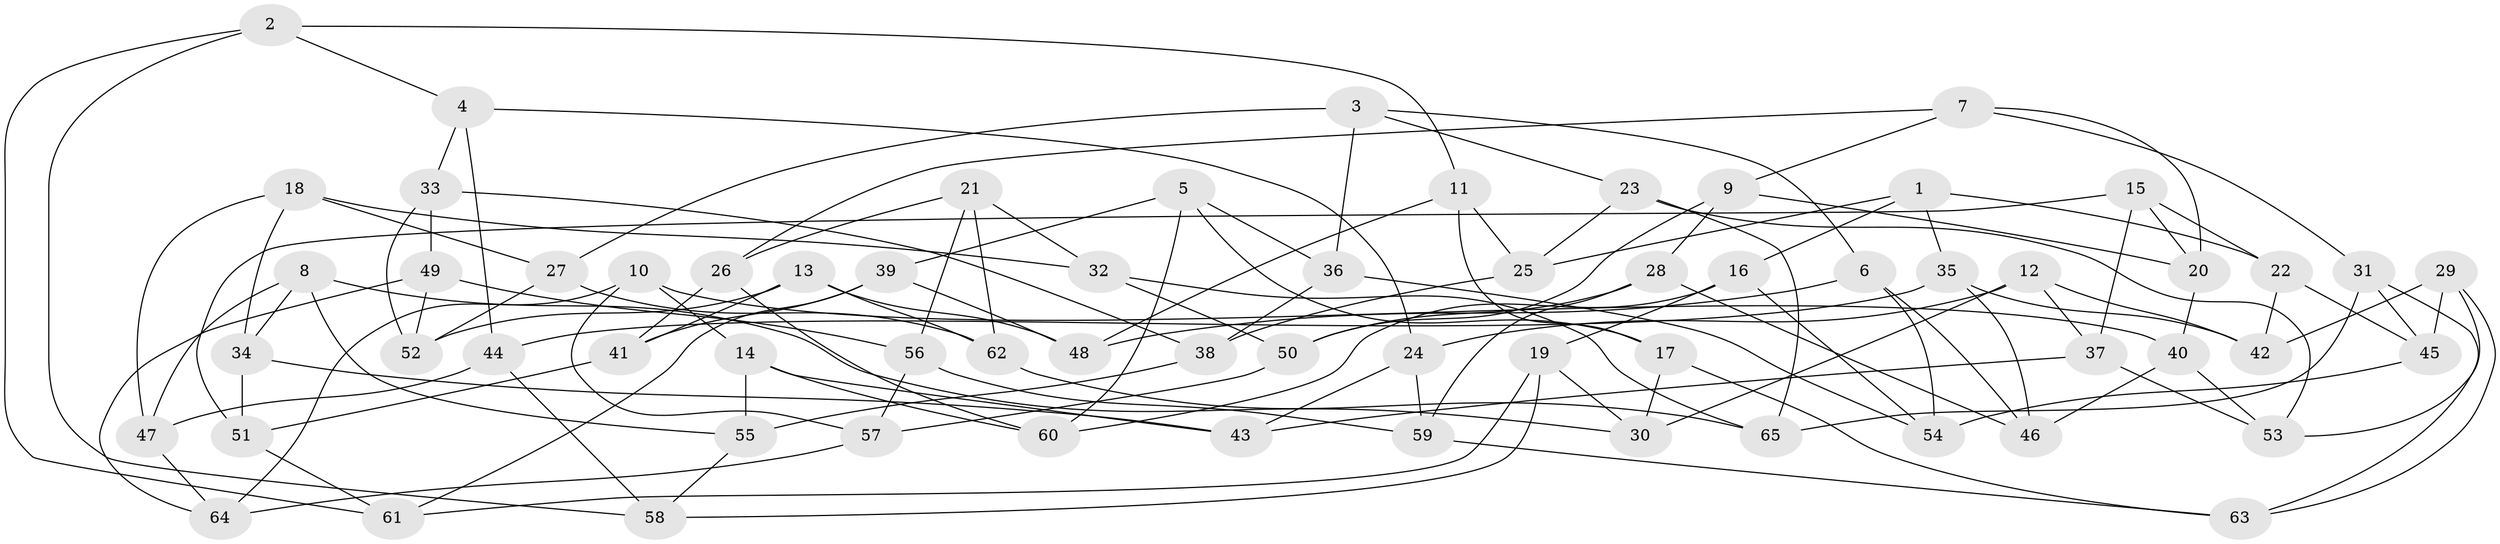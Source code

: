 // coarse degree distribution, {6: 0.17777777777777778, 4: 0.6666666666666666, 8: 0.06666666666666667, 7: 0.022222222222222223, 9: 0.022222222222222223, 5: 0.022222222222222223, 3: 0.022222222222222223}
// Generated by graph-tools (version 1.1) at 2025/20/03/04/25 18:20:49]
// undirected, 65 vertices, 130 edges
graph export_dot {
graph [start="1"]
  node [color=gray90,style=filled];
  1;
  2;
  3;
  4;
  5;
  6;
  7;
  8;
  9;
  10;
  11;
  12;
  13;
  14;
  15;
  16;
  17;
  18;
  19;
  20;
  21;
  22;
  23;
  24;
  25;
  26;
  27;
  28;
  29;
  30;
  31;
  32;
  33;
  34;
  35;
  36;
  37;
  38;
  39;
  40;
  41;
  42;
  43;
  44;
  45;
  46;
  47;
  48;
  49;
  50;
  51;
  52;
  53;
  54;
  55;
  56;
  57;
  58;
  59;
  60;
  61;
  62;
  63;
  64;
  65;
  1 -- 35;
  1 -- 16;
  1 -- 22;
  1 -- 25;
  2 -- 58;
  2 -- 11;
  2 -- 4;
  2 -- 61;
  3 -- 23;
  3 -- 6;
  3 -- 27;
  3 -- 36;
  4 -- 44;
  4 -- 33;
  4 -- 24;
  5 -- 36;
  5 -- 60;
  5 -- 17;
  5 -- 39;
  6 -- 46;
  6 -- 48;
  6 -- 54;
  7 -- 9;
  7 -- 20;
  7 -- 26;
  7 -- 31;
  8 -- 47;
  8 -- 34;
  8 -- 30;
  8 -- 55;
  9 -- 28;
  9 -- 20;
  9 -- 50;
  10 -- 64;
  10 -- 57;
  10 -- 14;
  10 -- 40;
  11 -- 48;
  11 -- 17;
  11 -- 25;
  12 -- 42;
  12 -- 30;
  12 -- 37;
  12 -- 24;
  13 -- 62;
  13 -- 41;
  13 -- 48;
  13 -- 52;
  14 -- 55;
  14 -- 60;
  14 -- 43;
  15 -- 22;
  15 -- 51;
  15 -- 20;
  15 -- 37;
  16 -- 19;
  16 -- 54;
  16 -- 60;
  17 -- 63;
  17 -- 30;
  18 -- 47;
  18 -- 32;
  18 -- 34;
  18 -- 27;
  19 -- 61;
  19 -- 30;
  19 -- 58;
  20 -- 40;
  21 -- 26;
  21 -- 62;
  21 -- 32;
  21 -- 56;
  22 -- 45;
  22 -- 42;
  23 -- 53;
  23 -- 65;
  23 -- 25;
  24 -- 59;
  24 -- 43;
  25 -- 38;
  26 -- 41;
  26 -- 60;
  27 -- 52;
  27 -- 62;
  28 -- 46;
  28 -- 50;
  28 -- 59;
  29 -- 42;
  29 -- 45;
  29 -- 63;
  29 -- 53;
  31 -- 63;
  31 -- 65;
  31 -- 45;
  32 -- 50;
  32 -- 65;
  33 -- 52;
  33 -- 38;
  33 -- 49;
  34 -- 43;
  34 -- 51;
  35 -- 42;
  35 -- 46;
  35 -- 44;
  36 -- 38;
  36 -- 54;
  37 -- 43;
  37 -- 53;
  38 -- 55;
  39 -- 41;
  39 -- 48;
  39 -- 61;
  40 -- 53;
  40 -- 46;
  41 -- 51;
  44 -- 47;
  44 -- 58;
  45 -- 54;
  47 -- 64;
  49 -- 64;
  49 -- 56;
  49 -- 52;
  50 -- 57;
  51 -- 61;
  55 -- 58;
  56 -- 59;
  56 -- 57;
  57 -- 64;
  59 -- 63;
  62 -- 65;
}
